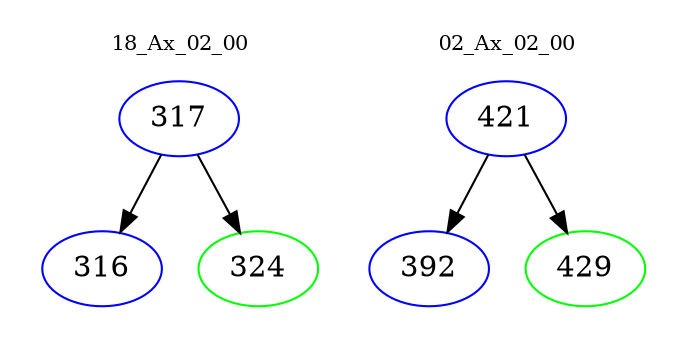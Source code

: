 digraph{
subgraph cluster_0 {
color = white
label = "18_Ax_02_00";
fontsize=10;
T0_317 [label="317", color="blue"]
T0_317 -> T0_316 [color="black"]
T0_316 [label="316", color="blue"]
T0_317 -> T0_324 [color="black"]
T0_324 [label="324", color="green"]
}
subgraph cluster_1 {
color = white
label = "02_Ax_02_00";
fontsize=10;
T1_421 [label="421", color="blue"]
T1_421 -> T1_392 [color="black"]
T1_392 [label="392", color="blue"]
T1_421 -> T1_429 [color="black"]
T1_429 [label="429", color="green"]
}
}
